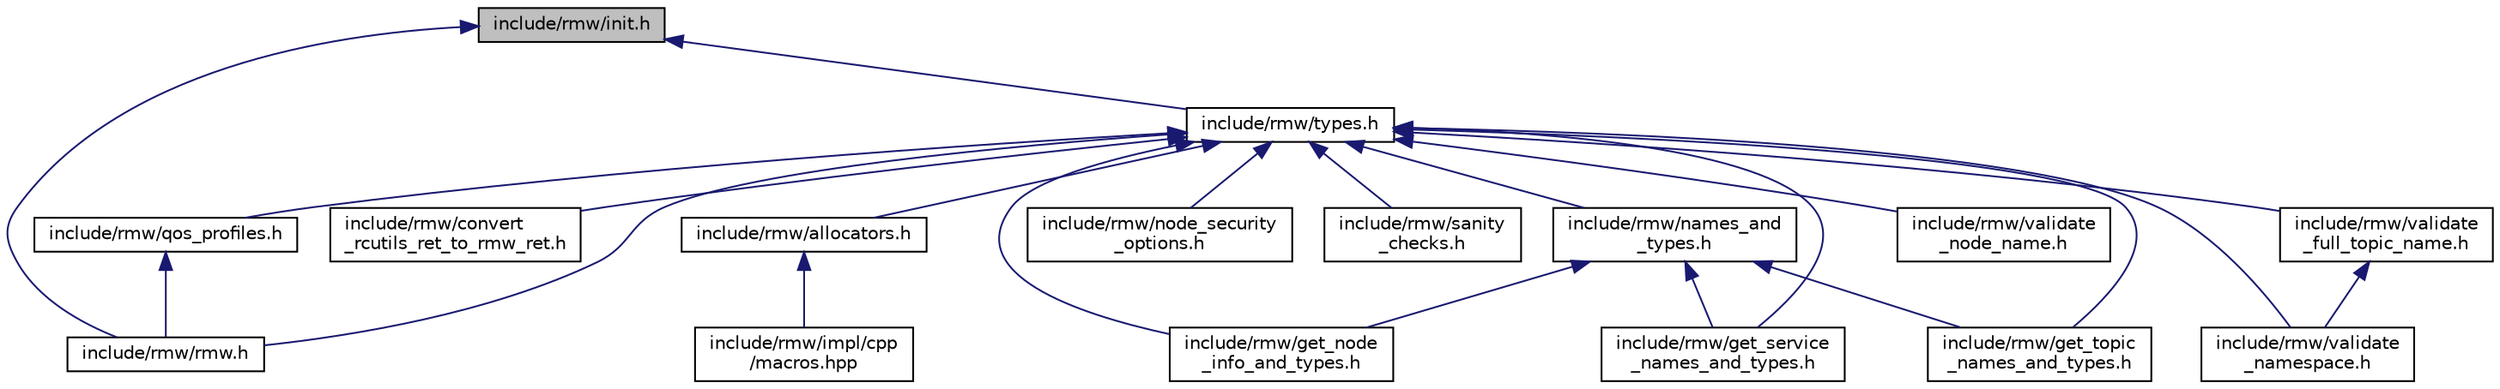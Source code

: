 digraph "include/rmw/init.h"
{
  edge [fontname="Helvetica",fontsize="10",labelfontname="Helvetica",labelfontsize="10"];
  node [fontname="Helvetica",fontsize="10",shape=record];
  Node10 [label="include/rmw/init.h",height=0.2,width=0.4,color="black", fillcolor="grey75", style="filled", fontcolor="black"];
  Node10 -> Node11 [dir="back",color="midnightblue",fontsize="10",style="solid",fontname="Helvetica"];
  Node11 [label="include/rmw/rmw.h",height=0.2,width=0.4,color="black", fillcolor="white", style="filled",URL="$rmw_8h.html"];
  Node10 -> Node12 [dir="back",color="midnightblue",fontsize="10",style="solid",fontname="Helvetica"];
  Node12 [label="include/rmw/types.h",height=0.2,width=0.4,color="black", fillcolor="white", style="filled",URL="$types_8h.html"];
  Node12 -> Node13 [dir="back",color="midnightblue",fontsize="10",style="solid",fontname="Helvetica"];
  Node13 [label="include/rmw/allocators.h",height=0.2,width=0.4,color="black", fillcolor="white", style="filled",URL="$allocators_8h.html"];
  Node13 -> Node14 [dir="back",color="midnightblue",fontsize="10",style="solid",fontname="Helvetica"];
  Node14 [label="include/rmw/impl/cpp\l/macros.hpp",height=0.2,width=0.4,color="black", fillcolor="white", style="filled",URL="$macros_8hpp.html"];
  Node12 -> Node15 [dir="back",color="midnightblue",fontsize="10",style="solid",fontname="Helvetica"];
  Node15 [label="include/rmw/convert\l_rcutils_ret_to_rmw_ret.h",height=0.2,width=0.4,color="black", fillcolor="white", style="filled",URL="$convert__rcutils__ret__to__rmw__ret_8h.html"];
  Node12 -> Node16 [dir="back",color="midnightblue",fontsize="10",style="solid",fontname="Helvetica"];
  Node16 [label="include/rmw/get_node\l_info_and_types.h",height=0.2,width=0.4,color="black", fillcolor="white", style="filled",URL="$get__node__info__and__types_8h.html"];
  Node12 -> Node17 [dir="back",color="midnightblue",fontsize="10",style="solid",fontname="Helvetica"];
  Node17 [label="include/rmw/get_service\l_names_and_types.h",height=0.2,width=0.4,color="black", fillcolor="white", style="filled",URL="$get__service__names__and__types_8h.html"];
  Node12 -> Node18 [dir="back",color="midnightblue",fontsize="10",style="solid",fontname="Helvetica"];
  Node18 [label="include/rmw/get_topic\l_names_and_types.h",height=0.2,width=0.4,color="black", fillcolor="white", style="filled",URL="$get__topic__names__and__types_8h.html"];
  Node12 -> Node19 [dir="back",color="midnightblue",fontsize="10",style="solid",fontname="Helvetica"];
  Node19 [label="include/rmw/names_and\l_types.h",height=0.2,width=0.4,color="black", fillcolor="white", style="filled",URL="$names__and__types_8h.html"];
  Node19 -> Node16 [dir="back",color="midnightblue",fontsize="10",style="solid",fontname="Helvetica"];
  Node19 -> Node17 [dir="back",color="midnightblue",fontsize="10",style="solid",fontname="Helvetica"];
  Node19 -> Node18 [dir="back",color="midnightblue",fontsize="10",style="solid",fontname="Helvetica"];
  Node12 -> Node20 [dir="back",color="midnightblue",fontsize="10",style="solid",fontname="Helvetica"];
  Node20 [label="include/rmw/node_security\l_options.h",height=0.2,width=0.4,color="black", fillcolor="white", style="filled",URL="$node__security__options_8h.html"];
  Node12 -> Node21 [dir="back",color="midnightblue",fontsize="10",style="solid",fontname="Helvetica"];
  Node21 [label="include/rmw/qos_profiles.h",height=0.2,width=0.4,color="black", fillcolor="white", style="filled",URL="$qos__profiles_8h.html"];
  Node21 -> Node11 [dir="back",color="midnightblue",fontsize="10",style="solid",fontname="Helvetica"];
  Node12 -> Node11 [dir="back",color="midnightblue",fontsize="10",style="solid",fontname="Helvetica"];
  Node12 -> Node22 [dir="back",color="midnightblue",fontsize="10",style="solid",fontname="Helvetica"];
  Node22 [label="include/rmw/sanity\l_checks.h",height=0.2,width=0.4,color="black", fillcolor="white", style="filled",URL="$sanity__checks_8h.html"];
  Node12 -> Node23 [dir="back",color="midnightblue",fontsize="10",style="solid",fontname="Helvetica"];
  Node23 [label="include/rmw/validate\l_full_topic_name.h",height=0.2,width=0.4,color="black", fillcolor="white", style="filled",URL="$validate__full__topic__name_8h.html"];
  Node23 -> Node24 [dir="back",color="midnightblue",fontsize="10",style="solid",fontname="Helvetica"];
  Node24 [label="include/rmw/validate\l_namespace.h",height=0.2,width=0.4,color="black", fillcolor="white", style="filled",URL="$validate__namespace_8h.html"];
  Node12 -> Node24 [dir="back",color="midnightblue",fontsize="10",style="solid",fontname="Helvetica"];
  Node12 -> Node25 [dir="back",color="midnightblue",fontsize="10",style="solid",fontname="Helvetica"];
  Node25 [label="include/rmw/validate\l_node_name.h",height=0.2,width=0.4,color="black", fillcolor="white", style="filled",URL="$validate__node__name_8h.html"];
}

